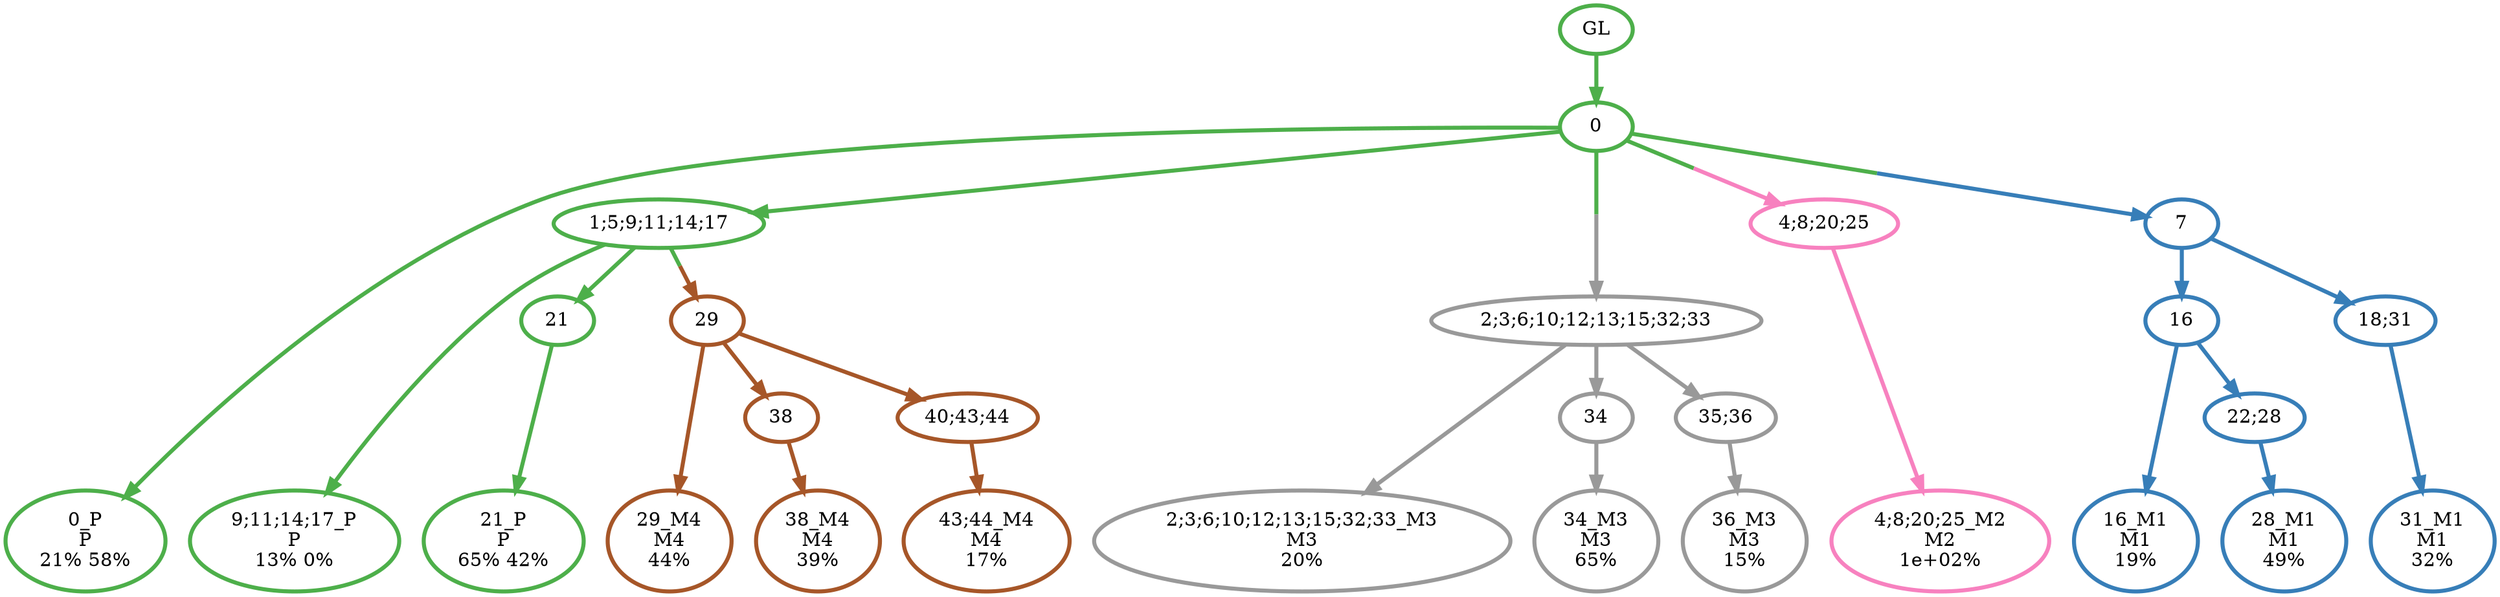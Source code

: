 digraph T {
	{
		rank=same
		25 [penwidth=3,colorscheme=set19,color=3,label="0_P\nP\n21% 58%"]
		23 [penwidth=3,colorscheme=set19,color=3,label="9;11;14;17_P\nP\n13% 0%"]
		21 [penwidth=3,colorscheme=set19,color=3,label="21_P\nP\n65% 42%"]
		19 [penwidth=3,colorscheme=set19,color=2,label="16_M1\nM1\n19%"]
		17 [penwidth=3,colorscheme=set19,color=2,label="28_M1\nM1\n49%"]
		15 [penwidth=3,colorscheme=set19,color=2,label="31_M1\nM1\n32%"]
		14 [penwidth=3,colorscheme=set19,color=8,label="4;8;20;25_M2\nM2\n1e+02%"]
		13 [penwidth=3,colorscheme=set19,color=9,label="2;3;6;10;12;13;15;32;33_M3\nM3\n20%"]
		11 [penwidth=3,colorscheme=set19,color=9,label="34_M3\nM3\n65%"]
		9 [penwidth=3,colorscheme=set19,color=9,label="36_M3\nM3\n15%"]
		8 [penwidth=3,colorscheme=set19,color=7,label="29_M4\nM4\n44%"]
		6 [penwidth=3,colorscheme=set19,color=7,label="38_M4\nM4\n39%"]
		4 [penwidth=3,colorscheme=set19,color=7,label="43;44_M4\nM4\n17%"]
	}
	27 [penwidth=3,colorscheme=set19,color=3,label="GL"]
	26 [penwidth=3,colorscheme=set19,color=3,label="0"]
	24 [penwidth=3,colorscheme=set19,color=3,label="1;5;9;11;14;17"]
	22 [penwidth=3,colorscheme=set19,color=3,label="21"]
	20 [penwidth=3,colorscheme=set19,color=2,label="16"]
	18 [penwidth=3,colorscheme=set19,color=2,label="22;28"]
	16 [penwidth=3,colorscheme=set19,color=2,label="18;31"]
	12 [penwidth=3,colorscheme=set19,color=9,label="34"]
	10 [penwidth=3,colorscheme=set19,color=9,label="35;36"]
	7 [penwidth=3,colorscheme=set19,color=7,label="38"]
	5 [penwidth=3,colorscheme=set19,color=7,label="40;43;44"]
	3 [penwidth=3,colorscheme=set19,color=7,label="29"]
	2 [penwidth=3,colorscheme=set19,color=9,label="2;3;6;10;12;13;15;32;33"]
	1 [penwidth=3,colorscheme=set19,color=8,label="4;8;20;25"]
	0 [penwidth=3,colorscheme=set19,color=2,label="7"]
	27 -> 26 [penwidth=3,colorscheme=set19,color=3]
	26 -> 25 [penwidth=3,colorscheme=set19,color=3]
	26 -> 24 [penwidth=3,colorscheme=set19,color=3]
	26 -> 2 [penwidth=3,colorscheme=set19,color="3;0.5:9"]
	26 -> 1 [penwidth=3,colorscheme=set19,color="3;0.5:8"]
	26 -> 0 [penwidth=3,colorscheme=set19,color="3;0.5:2"]
	24 -> 23 [penwidth=3,colorscheme=set19,color=3]
	24 -> 22 [penwidth=3,colorscheme=set19,color=3]
	24 -> 3 [penwidth=3,colorscheme=set19,color="3;0.5:7"]
	22 -> 21 [penwidth=3,colorscheme=set19,color=3]
	20 -> 19 [penwidth=3,colorscheme=set19,color=2]
	20 -> 18 [penwidth=3,colorscheme=set19,color=2]
	18 -> 17 [penwidth=3,colorscheme=set19,color=2]
	16 -> 15 [penwidth=3,colorscheme=set19,color=2]
	12 -> 11 [penwidth=3,colorscheme=set19,color=9]
	10 -> 9 [penwidth=3,colorscheme=set19,color=9]
	7 -> 6 [penwidth=3,colorscheme=set19,color=7]
	5 -> 4 [penwidth=3,colorscheme=set19,color=7]
	3 -> 8 [penwidth=3,colorscheme=set19,color=7]
	3 -> 7 [penwidth=3,colorscheme=set19,color=7]
	3 -> 5 [penwidth=3,colorscheme=set19,color=7]
	2 -> 13 [penwidth=3,colorscheme=set19,color=9]
	2 -> 12 [penwidth=3,colorscheme=set19,color=9]
	2 -> 10 [penwidth=3,colorscheme=set19,color=9]
	1 -> 14 [penwidth=3,colorscheme=set19,color=8]
	0 -> 20 [penwidth=3,colorscheme=set19,color=2]
	0 -> 16 [penwidth=3,colorscheme=set19,color=2]
}

